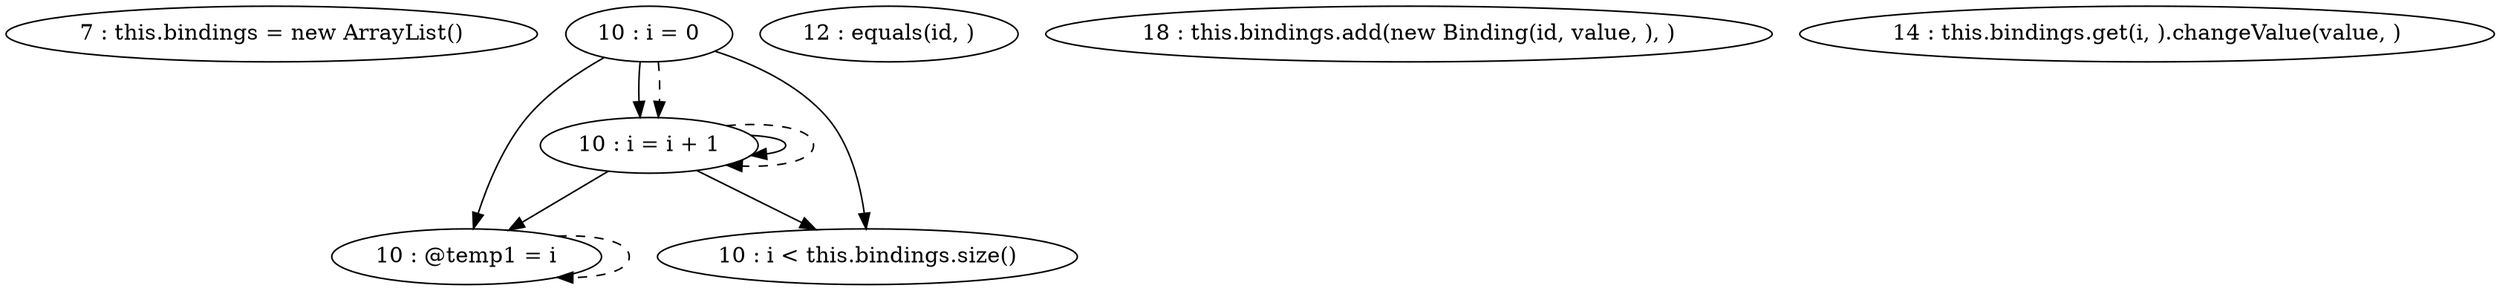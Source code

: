 digraph G {
"7 : this.bindings = new ArrayList()"
"10 : i = 0"
"10 : i = 0" -> "10 : i = i + 1"
"10 : i = 0" -> "10 : @temp1 = i"
"10 : i = 0" -> "10 : i < this.bindings.size()"
"10 : i = 0" -> "10 : i = i + 1" [style=dashed]
"10 : i < this.bindings.size()"
"12 : equals(id, )"
"18 : this.bindings.add(new Binding(id, value, ), )"
"14 : this.bindings.get(i, ).changeValue(value, )"
"10 : @temp1 = i"
"10 : @temp1 = i" -> "10 : @temp1 = i" [style=dashed]
"10 : i = i + 1"
"10 : i = i + 1" -> "10 : i = i + 1"
"10 : i = i + 1" -> "10 : @temp1 = i"
"10 : i = i + 1" -> "10 : i < this.bindings.size()"
"10 : i = i + 1" -> "10 : i = i + 1" [style=dashed]
}